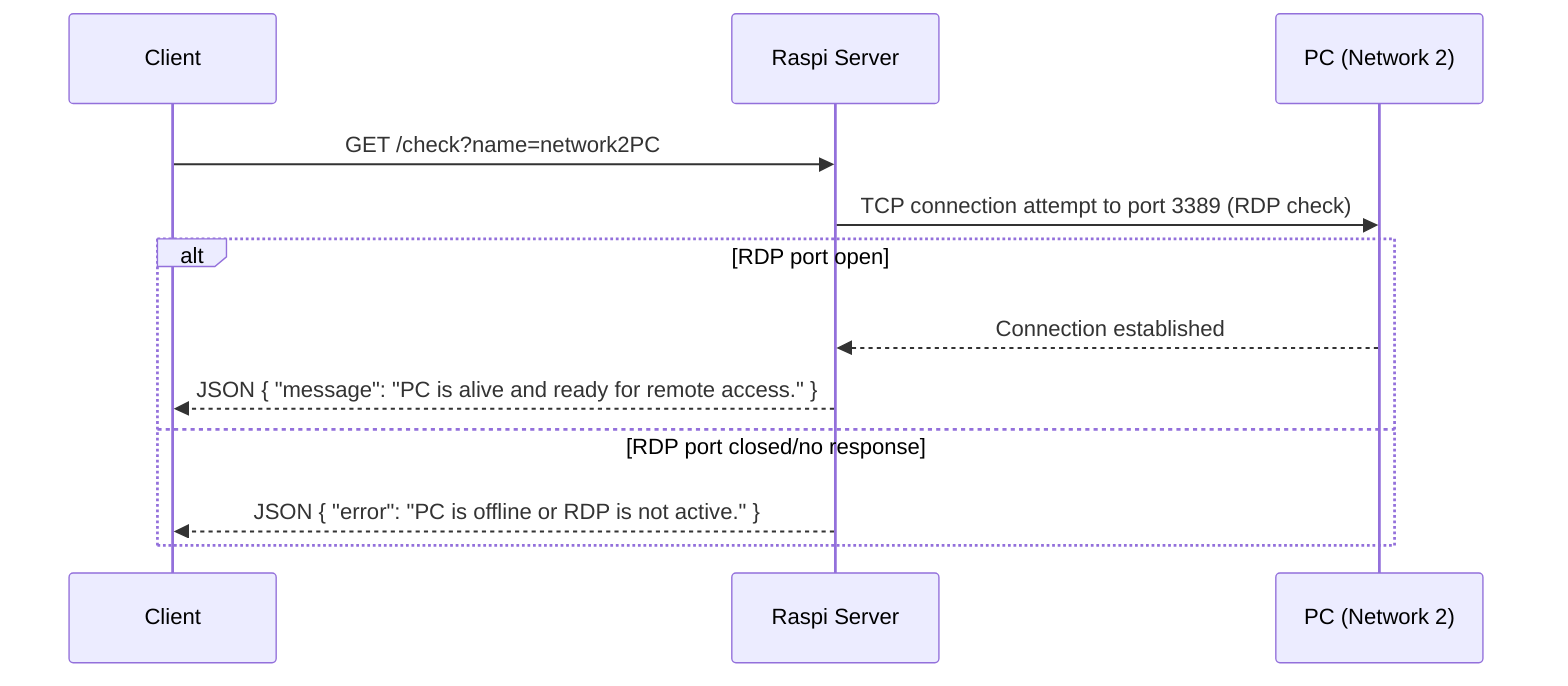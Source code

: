 sequenceDiagram
    participant C as Client
    participant R as Raspi Server
    participant PC as PC (Network 2)

    C->>R: GET /check?name=network2PC
    R->>PC: TCP connection attempt to port 3389 (RDP check)
    alt RDP port open
        PC-->>R: Connection established
        R-->>C: JSON { "message": "PC is alive and ready for remote access." }
    else RDP port closed/no response
        R-->>C: JSON { "error": "PC is offline or RDP is not active." }
    end